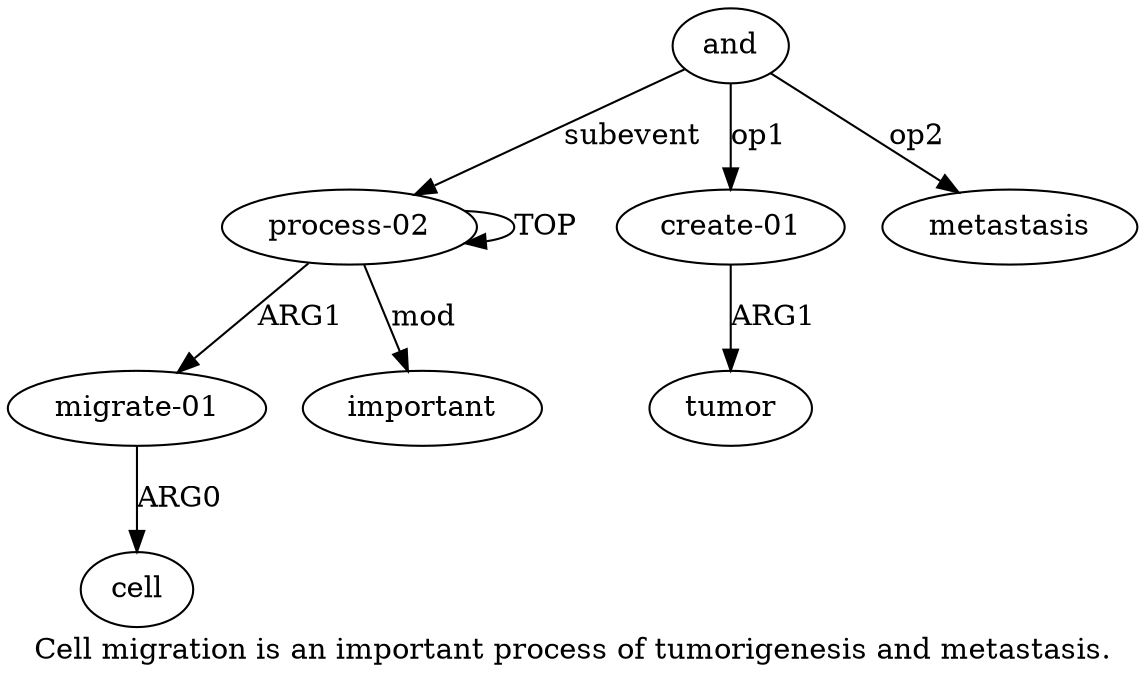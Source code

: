 digraph  {
	graph [label="Cell migration is an important process of tumorigenesis and metastasis."];
	node [label="\N"];
	a1	 [color=black,
		gold_ind=1,
		gold_label="migrate-01",
		label="migrate-01",
		test_ind=1,
		test_label="migrate-01"];
	a2	 [color=black,
		gold_ind=2,
		gold_label=cell,
		label=cell,
		test_ind=2,
		test_label=cell];
	a1 -> a2 [key=0,
	color=black,
	gold_label=ARG0,
	label=ARG0,
	test_label=ARG0];
a0 [color=black,
	gold_ind=0,
	gold_label="process-02",
	label="process-02",
	test_ind=0,
	test_label="process-02"];
a0 -> a1 [key=0,
color=black,
gold_label=ARG1,
label=ARG1,
test_label=ARG1];
a0 -> a0 [key=0,
color=black,
gold_label=TOP,
label=TOP,
test_label=TOP];
a3 [color=black,
gold_ind=3,
gold_label=important,
label=important,
test_ind=3,
test_label=important];
a0 -> a3 [key=0,
color=black,
gold_label=mod,
label=mod,
test_label=mod];
a5 [color=black,
gold_ind=5,
gold_label="create-01",
label="create-01",
test_ind=5,
test_label="create-01"];
a6 [color=black,
gold_ind=6,
gold_label=tumor,
label=tumor,
test_ind=6,
test_label=tumor];
a5 -> a6 [key=0,
color=black,
gold_label=ARG1,
label=ARG1,
test_label=ARG1];
a4 [color=black,
gold_ind=4,
gold_label=and,
label=and,
test_ind=4,
test_label=and];
a4 -> a0 [key=0,
color=black,
gold_label=subevent,
label=subevent,
test_label=subevent];
a4 -> a5 [key=0,
color=black,
gold_label=op1,
label=op1,
test_label=op1];
a7 [color=black,
gold_ind=7,
gold_label=metastasis,
label=metastasis,
test_ind=7,
test_label=metastasis];
a4 -> a7 [key=0,
color=black,
gold_label=op2,
label=op2,
test_label=op2];
}
